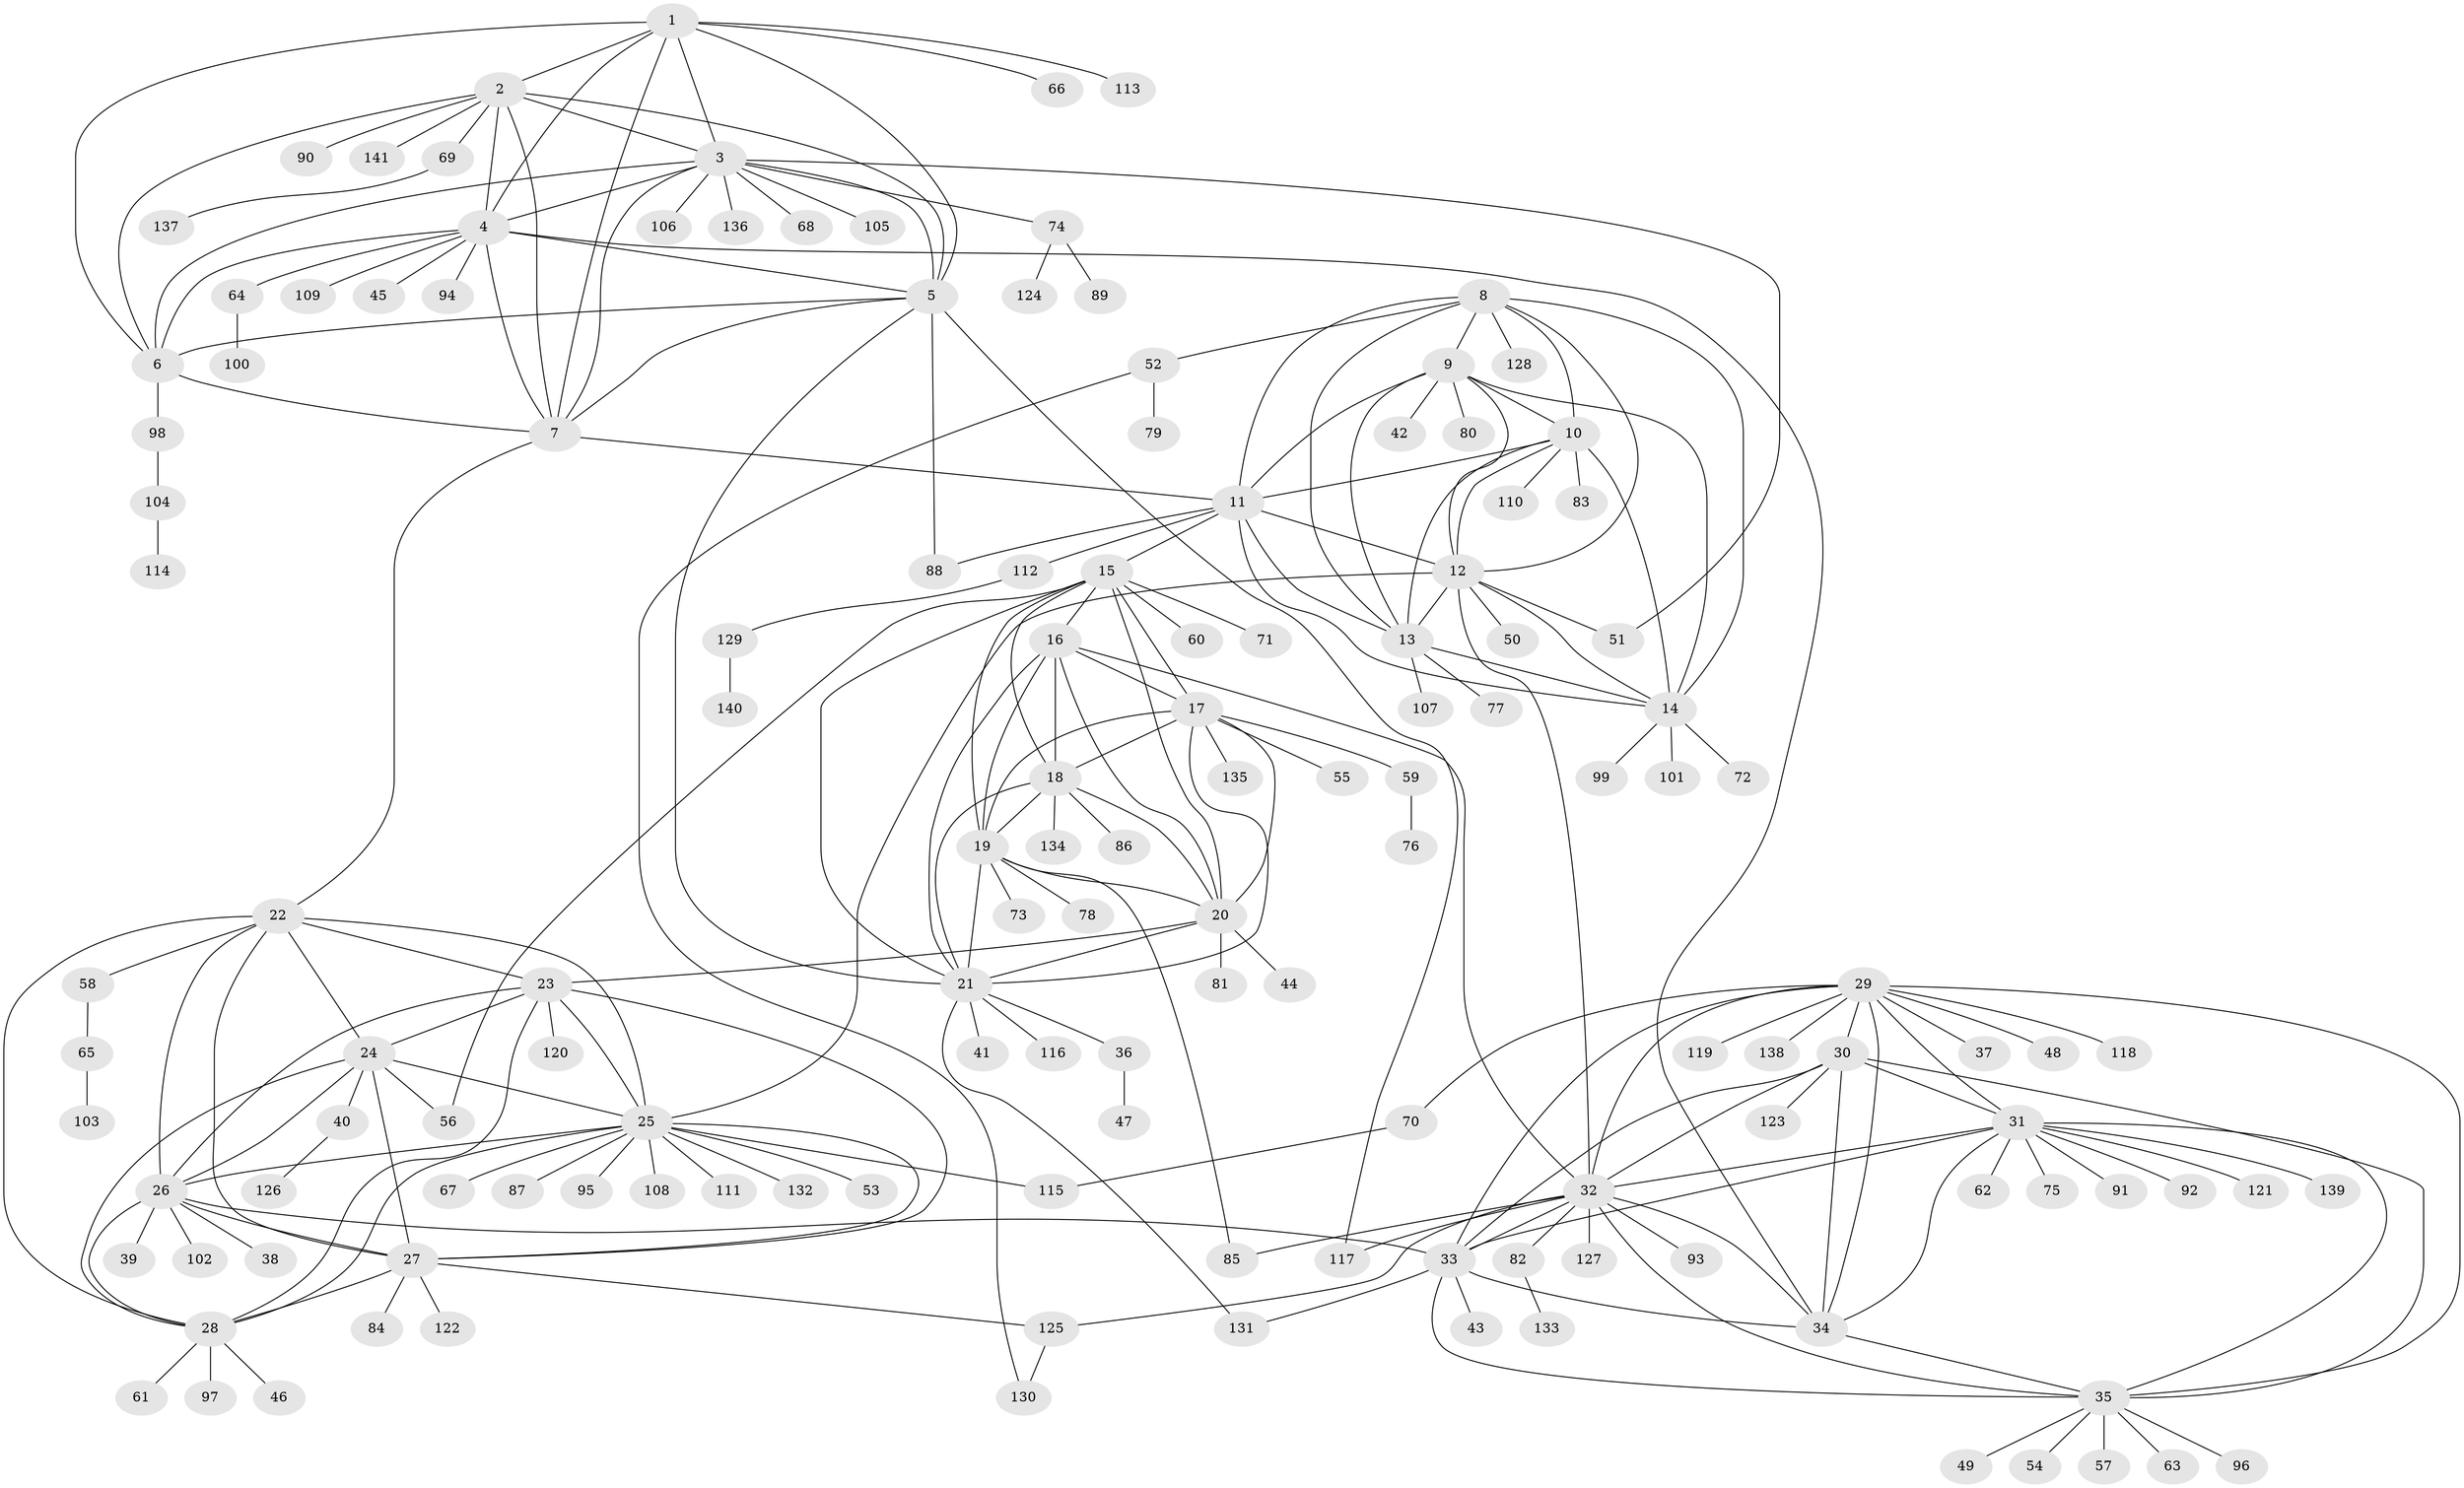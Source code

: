 // coarse degree distribution, {7: 0.07142857142857142, 8: 0.05102040816326531, 11: 0.01020408163265306, 10: 0.01020408163265306, 4: 0.01020408163265306, 20: 0.01020408163265306, 6: 0.01020408163265306, 5: 0.02040816326530612, 14: 0.01020408163265306, 9: 0.04081632653061224, 12: 0.01020408163265306, 2: 0.1326530612244898, 1: 0.6122448979591837}
// Generated by graph-tools (version 1.1) at 2025/19/03/04/25 18:19:42]
// undirected, 141 vertices, 230 edges
graph export_dot {
graph [start="1"]
  node [color=gray90,style=filled];
  1;
  2;
  3;
  4;
  5;
  6;
  7;
  8;
  9;
  10;
  11;
  12;
  13;
  14;
  15;
  16;
  17;
  18;
  19;
  20;
  21;
  22;
  23;
  24;
  25;
  26;
  27;
  28;
  29;
  30;
  31;
  32;
  33;
  34;
  35;
  36;
  37;
  38;
  39;
  40;
  41;
  42;
  43;
  44;
  45;
  46;
  47;
  48;
  49;
  50;
  51;
  52;
  53;
  54;
  55;
  56;
  57;
  58;
  59;
  60;
  61;
  62;
  63;
  64;
  65;
  66;
  67;
  68;
  69;
  70;
  71;
  72;
  73;
  74;
  75;
  76;
  77;
  78;
  79;
  80;
  81;
  82;
  83;
  84;
  85;
  86;
  87;
  88;
  89;
  90;
  91;
  92;
  93;
  94;
  95;
  96;
  97;
  98;
  99;
  100;
  101;
  102;
  103;
  104;
  105;
  106;
  107;
  108;
  109;
  110;
  111;
  112;
  113;
  114;
  115;
  116;
  117;
  118;
  119;
  120;
  121;
  122;
  123;
  124;
  125;
  126;
  127;
  128;
  129;
  130;
  131;
  132;
  133;
  134;
  135;
  136;
  137;
  138;
  139;
  140;
  141;
  1 -- 2;
  1 -- 3;
  1 -- 4;
  1 -- 5;
  1 -- 6;
  1 -- 7;
  1 -- 66;
  1 -- 113;
  2 -- 3;
  2 -- 4;
  2 -- 5;
  2 -- 6;
  2 -- 7;
  2 -- 69;
  2 -- 90;
  2 -- 141;
  3 -- 4;
  3 -- 5;
  3 -- 6;
  3 -- 7;
  3 -- 51;
  3 -- 68;
  3 -- 74;
  3 -- 105;
  3 -- 106;
  3 -- 136;
  4 -- 5;
  4 -- 6;
  4 -- 7;
  4 -- 34;
  4 -- 45;
  4 -- 64;
  4 -- 94;
  4 -- 109;
  5 -- 6;
  5 -- 7;
  5 -- 21;
  5 -- 88;
  5 -- 117;
  6 -- 7;
  6 -- 98;
  7 -- 11;
  7 -- 22;
  8 -- 9;
  8 -- 10;
  8 -- 11;
  8 -- 12;
  8 -- 13;
  8 -- 14;
  8 -- 52;
  8 -- 128;
  9 -- 10;
  9 -- 11;
  9 -- 12;
  9 -- 13;
  9 -- 14;
  9 -- 42;
  9 -- 80;
  10 -- 11;
  10 -- 12;
  10 -- 13;
  10 -- 14;
  10 -- 83;
  10 -- 110;
  11 -- 12;
  11 -- 13;
  11 -- 14;
  11 -- 15;
  11 -- 88;
  11 -- 112;
  12 -- 13;
  12 -- 14;
  12 -- 25;
  12 -- 32;
  12 -- 50;
  12 -- 51;
  13 -- 14;
  13 -- 77;
  13 -- 107;
  14 -- 72;
  14 -- 99;
  14 -- 101;
  15 -- 16;
  15 -- 17;
  15 -- 18;
  15 -- 19;
  15 -- 20;
  15 -- 21;
  15 -- 56;
  15 -- 60;
  15 -- 71;
  16 -- 17;
  16 -- 18;
  16 -- 19;
  16 -- 20;
  16 -- 21;
  16 -- 32;
  17 -- 18;
  17 -- 19;
  17 -- 20;
  17 -- 21;
  17 -- 55;
  17 -- 59;
  17 -- 135;
  18 -- 19;
  18 -- 20;
  18 -- 21;
  18 -- 86;
  18 -- 134;
  19 -- 20;
  19 -- 21;
  19 -- 73;
  19 -- 78;
  19 -- 85;
  20 -- 21;
  20 -- 23;
  20 -- 44;
  20 -- 81;
  21 -- 36;
  21 -- 41;
  21 -- 116;
  21 -- 131;
  22 -- 23;
  22 -- 24;
  22 -- 25;
  22 -- 26;
  22 -- 27;
  22 -- 28;
  22 -- 58;
  23 -- 24;
  23 -- 25;
  23 -- 26;
  23 -- 27;
  23 -- 28;
  23 -- 120;
  24 -- 25;
  24 -- 26;
  24 -- 27;
  24 -- 28;
  24 -- 40;
  24 -- 56;
  25 -- 26;
  25 -- 27;
  25 -- 28;
  25 -- 53;
  25 -- 67;
  25 -- 87;
  25 -- 95;
  25 -- 108;
  25 -- 111;
  25 -- 115;
  25 -- 132;
  26 -- 27;
  26 -- 28;
  26 -- 33;
  26 -- 38;
  26 -- 39;
  26 -- 102;
  27 -- 28;
  27 -- 84;
  27 -- 122;
  27 -- 125;
  28 -- 46;
  28 -- 61;
  28 -- 97;
  29 -- 30;
  29 -- 31;
  29 -- 32;
  29 -- 33;
  29 -- 34;
  29 -- 35;
  29 -- 37;
  29 -- 48;
  29 -- 70;
  29 -- 118;
  29 -- 119;
  29 -- 138;
  30 -- 31;
  30 -- 32;
  30 -- 33;
  30 -- 34;
  30 -- 35;
  30 -- 123;
  31 -- 32;
  31 -- 33;
  31 -- 34;
  31 -- 35;
  31 -- 62;
  31 -- 75;
  31 -- 91;
  31 -- 92;
  31 -- 121;
  31 -- 139;
  32 -- 33;
  32 -- 34;
  32 -- 35;
  32 -- 82;
  32 -- 85;
  32 -- 93;
  32 -- 117;
  32 -- 125;
  32 -- 127;
  33 -- 34;
  33 -- 35;
  33 -- 43;
  33 -- 131;
  34 -- 35;
  35 -- 49;
  35 -- 54;
  35 -- 57;
  35 -- 63;
  35 -- 96;
  36 -- 47;
  40 -- 126;
  52 -- 79;
  52 -- 130;
  58 -- 65;
  59 -- 76;
  64 -- 100;
  65 -- 103;
  69 -- 137;
  70 -- 115;
  74 -- 89;
  74 -- 124;
  82 -- 133;
  98 -- 104;
  104 -- 114;
  112 -- 129;
  125 -- 130;
  129 -- 140;
}
